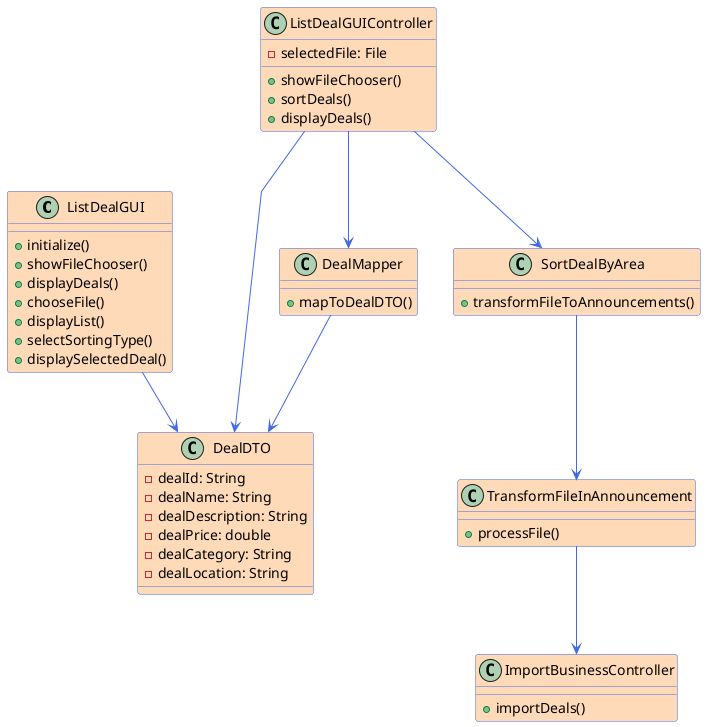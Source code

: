 @startuml
'skinparam monochrome true
skinparam packageStyle rectangle
skinparam shadowing false
skinparam linetype polyline
'skinparam linetype orto

'skinparam classAttributeIconSize 0
'---------File styling---------
skinparam class {
    BackgroundColor PeachPuff
    ArrowColor RoyalBlue
    BorderColor RoyalBlue
}
'left to right direction
'User interface'


class ListDealGUI {
    + initialize()
    + showFileChooser()
    + displayDeals()
      + chooseFile()
        + displayList()
        + selectSortingType()
        + displaySelectedDeal()

}

class DealDTO {
    - dealId: String
    - dealName: String
    - dealDescription: String
    - dealPrice: double
    - dealCategory: String
    - dealLocation: String
}

class ListDealGUIController {
    - selectedFile: File
    + showFileChooser()
    + sortDeals()
    + displayDeals()
}

class SortDealByArea {
    + transformFileToAnnouncements()
}

class TransformFileInAnnouncement {
    + processFile()
}

class ImportBusinessController {
    + importDeals()
}

class DealMapper {
    + mapToDealDTO()
}


ListDealGUIController --> SortDealByArea
SortDealByArea --> TransformFileInAnnouncement
TransformFileInAnnouncement --> ImportBusinessController
ListDealGUIController --> DealMapper
ListDealGUIController --> DealDTO
ListDealGUI --> DealDTO
DealMapper --> DealDTO
@enduml